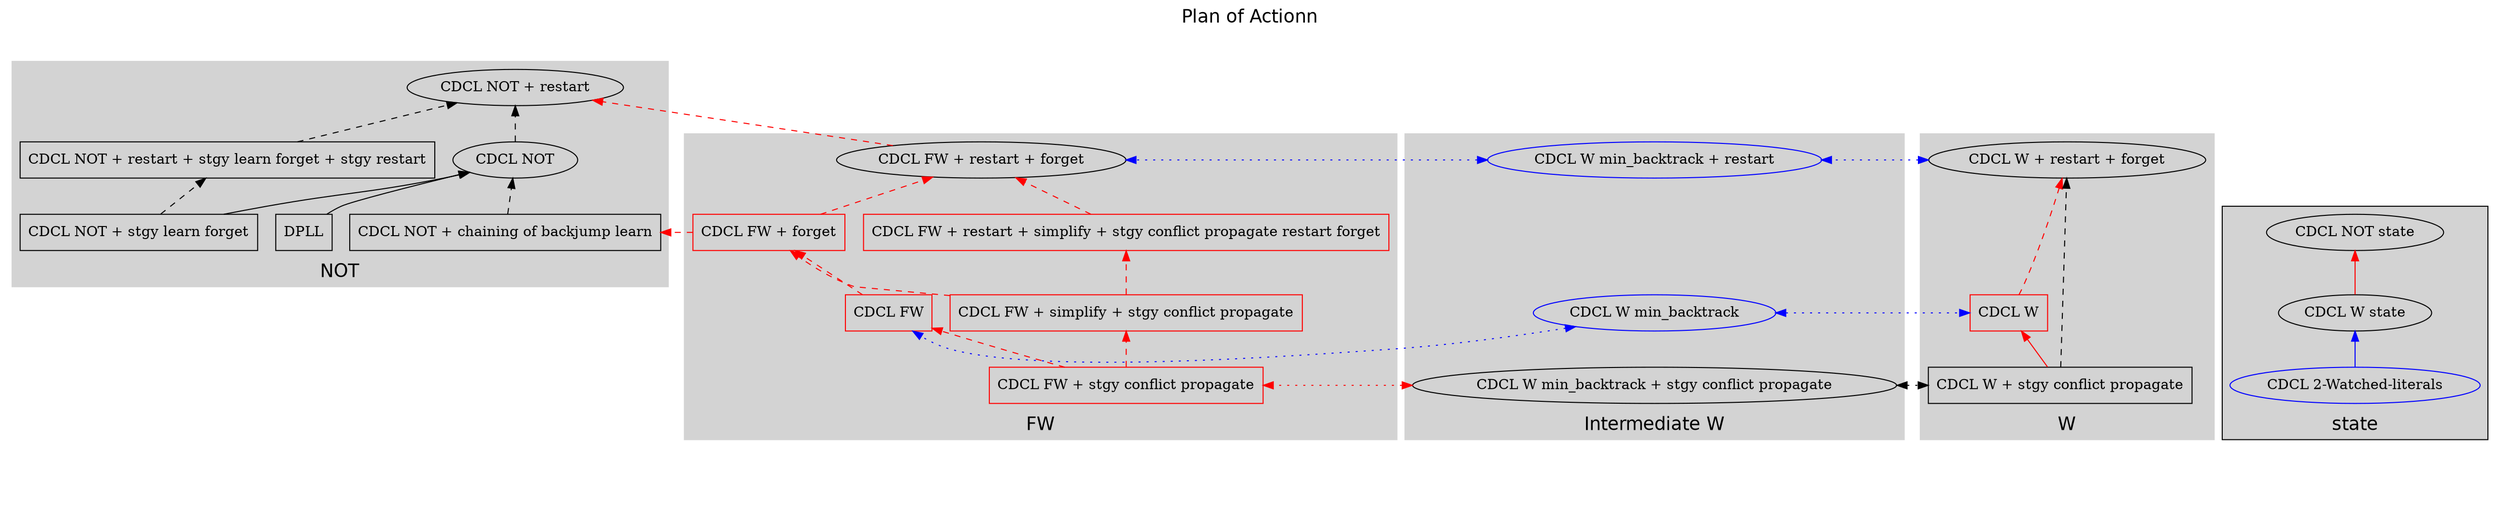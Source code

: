 //dot -o CDCL.pdf -Tpdf CDCL.dot
digraph CDCL {
	rankdir=BT;
	graph [label="Plan of Actionn\n\n", labelloc=t; labeljust=center, fontname=Helvetica, fontsize=18];
	minlen=100;
	
	newrank=true;
	
	subgraph cluster_not {
		label="NOT";
		style=filled;
		color=lightgrey;
  		CDCL_NOT_restart [label="CDCL NOT + restart"];
  		CDCL_NOT [label="CDCL NOT"];
  		CDCL_NOT_restart_stgy_learn_forget_restart[label="CDCL NOT + restart + stgy learn forget + stgy restart", shape=box];
  		CDCL_NOT_chaining [label="CDCL NOT + chaining of backjump learn", shape=box];
  		DPLL [label="DPLL", shape=box];
		CDCL_NOT_stgy_learn_forget [label="CDCL NOT + stgy learn forget", shape=box];
				
		
	}

	CDCL_NOT_stgy_learn_forget -> CDCL_NOT;
	CDCL_NOT -> CDCL_NOT_restart [style=dashed];
	CDCL_NOT_stgy_learn_forget -> CDCL_NOT_restart_stgy_learn_forget_restart [style=dashed];
	CDCL_NOT_restart_stgy_learn_forget_restart -> CDCL_NOT_restart [style=dashed];
	DPLL -> CDCL_NOT;

	CDCL_NOT_chaining -> CDCL_NOT [style=dashed];
	subgraph cluster_phantom{
	  style = invis;
	  
  	subgraph cluster_w_fw {
  		label="Intermediate W";
  		style=filled;
  		color=lightgrey;
  		CDCL_W_min_backtrack_restart [label="CDCL W min_backtrack + restart", color=blue];
  		CDCL_W_min_backtrack [label="CDCL W min_backtrack", color=blue];
  		CDCL_W_min_backtrack_stgy_conflict_propagate [label="CDCL W min_backtrack + stgy conflict propagate"];
  	}
  	subgraph cluster_fw {
  		style=filled;
  		color=lightgrey;
  		label="FW";
  		CDCL_FW [label="CDCL FW", color=red, shape=box];
  		CDCL_FW_forget [label="CDCL FW + forget", color=red, shape=box];
		
  		CDCL_FW_stgy_conflict_propagate_simplify_restart [label="CDCL FW + restart + simplify + stgy conflict propagate restart forget", color=red, shape=box];
  		CDCL_FW_simplify_stgy_conflict_propagate [label="CDCL FW + simplify + stgy conflict propagate", color=red, shape=box];
  		CDCL_FW_stgy_conflict_propagate [label="CDCL FW + stgy conflict propagate", color=red, shape=box];
  		CDCL_FW_forget_restart [label="CDCL FW + restart + forget"];
  	}
	}
	CDCL_FW_stgy_conflict_propagate_simplify_restart -> CDCL_FW_forget_restart [style=dashed, color=red];
	CDCL_FW_forget -> CDCL_NOT_chaining [style=dashed, color=red];
	CDCL_FW_forget -> CDCL_FW_forget_restart [style=dashed, color=red];
	CDCL_FW_forget_restart -> CDCL_NOT_restart [style=dashed, color=red];
	CDCL_FW -> CDCL_FW_forget [style=dashed, color=red];
	CDCL_FW_stgy_conflict_propagate ->  CDCL_FW[style=dashed, color=red];
	CDCL_FW_stgy_conflict_propagate -> CDCL_FW_simplify_stgy_conflict_propagate[style=dashed, color=red];
	CDCL_FW_simplify_stgy_conflict_propagate -> CDCL_FW_stgy_conflict_propagate_simplify_restart[style=dashed, color=red];


	subgraph cluster_cw {
		label="W";
		style=filled;
		color=lightgrey;
		CDCL_W [label="CDCL W", color=red, shape=box];
		CDCL_W_forget_restart [label="CDCL W + restart + forget"];
		CDCL_W_stgy_conflict_propagate [label="CDCL W + stgy conflict propagate", shape=box];
	}
	CDCL_W -> CDCL_W_forget_restart[color=red, style=dashed];
	CDCL_W_stgy_conflict_propagate -> CDCL_W_forget_restart[style=dashed];
	CDCL_W_stgy_conflict_propagate -> CDCL_W[color=red];
	CDCL_W_min_backtrack_restart -> CDCL_FW_forget_restart[style=dotted, color=blue, dir="both"];

	CDCL_W_min_backtrack -> CDCL_FW[style=dotted, dir="both", color=blue];
	CDCL_W_min_backtrack -> CDCL_W[style=dotted, dir="both", color=blue];

	CDCL_W_min_backtrack_stgy_conflict_propagate -> CDCL_W_stgy_conflict_propagate[style=dotted, dir="both"];
	CDCL_W_min_backtrack_stgy_conflict_propagate -> CDCL_FW_stgy_conflict_propagate[style=dotted, dir="both", color=red];
	CDCL_W_forget_restart -> CDCL_W_min_backtrack_restart[style=dotted, dir="both",color=blue];
	CDCL_FW_simplify_stgy_conflict_propagate -> CDCL_FW_forget[style=dashed, color = red];
	

	subgraph cluster_state {
		label="state";
		style=filled;
		CDCL_NOT_state [label="CDCL NOT state"];
		CDCL_W_state [label="CDCL W state"];
		CDCL_WL [label="CDCL 2-Watched-literals", color=blue];
	}

	CDCL_W_state -> CDCL_NOT_state[color=red];
	CDCL_WL -> CDCL_W_state[color=blue];
	
	{rank=same;
		CDCL_W
		//CDCL_NOT
		CDCL_W_min_backtrack
		CDCL_FW
		
		};

	{rank=same;
		CDCL_W_forget_restart;
		CDCL_FW_forget_restart;
		CDCL_W_min_backtrack_restart;
		
	}

	{rank=sink
		CDCL_W_min_backtrack_stgy_conflict_propagate
		CDCL_W_stgy_conflict_propagate
		CDCL_FW_stgy_conflict_propagate
	}
	
	{rank=same
		CDCL_NOT_chaining
		CDCL_FW_forget
		DPLL
		CDCL_NOT_stgy_learn_forget
		//CDCL_FW
	}
}